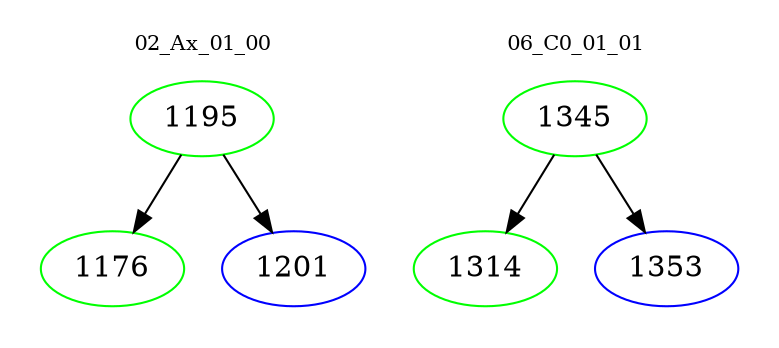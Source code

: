 digraph{
subgraph cluster_0 {
color = white
label = "02_Ax_01_00";
fontsize=10;
T0_1195 [label="1195", color="green"]
T0_1195 -> T0_1176 [color="black"]
T0_1176 [label="1176", color="green"]
T0_1195 -> T0_1201 [color="black"]
T0_1201 [label="1201", color="blue"]
}
subgraph cluster_1 {
color = white
label = "06_C0_01_01";
fontsize=10;
T1_1345 [label="1345", color="green"]
T1_1345 -> T1_1314 [color="black"]
T1_1314 [label="1314", color="green"]
T1_1345 -> T1_1353 [color="black"]
T1_1353 [label="1353", color="blue"]
}
}
